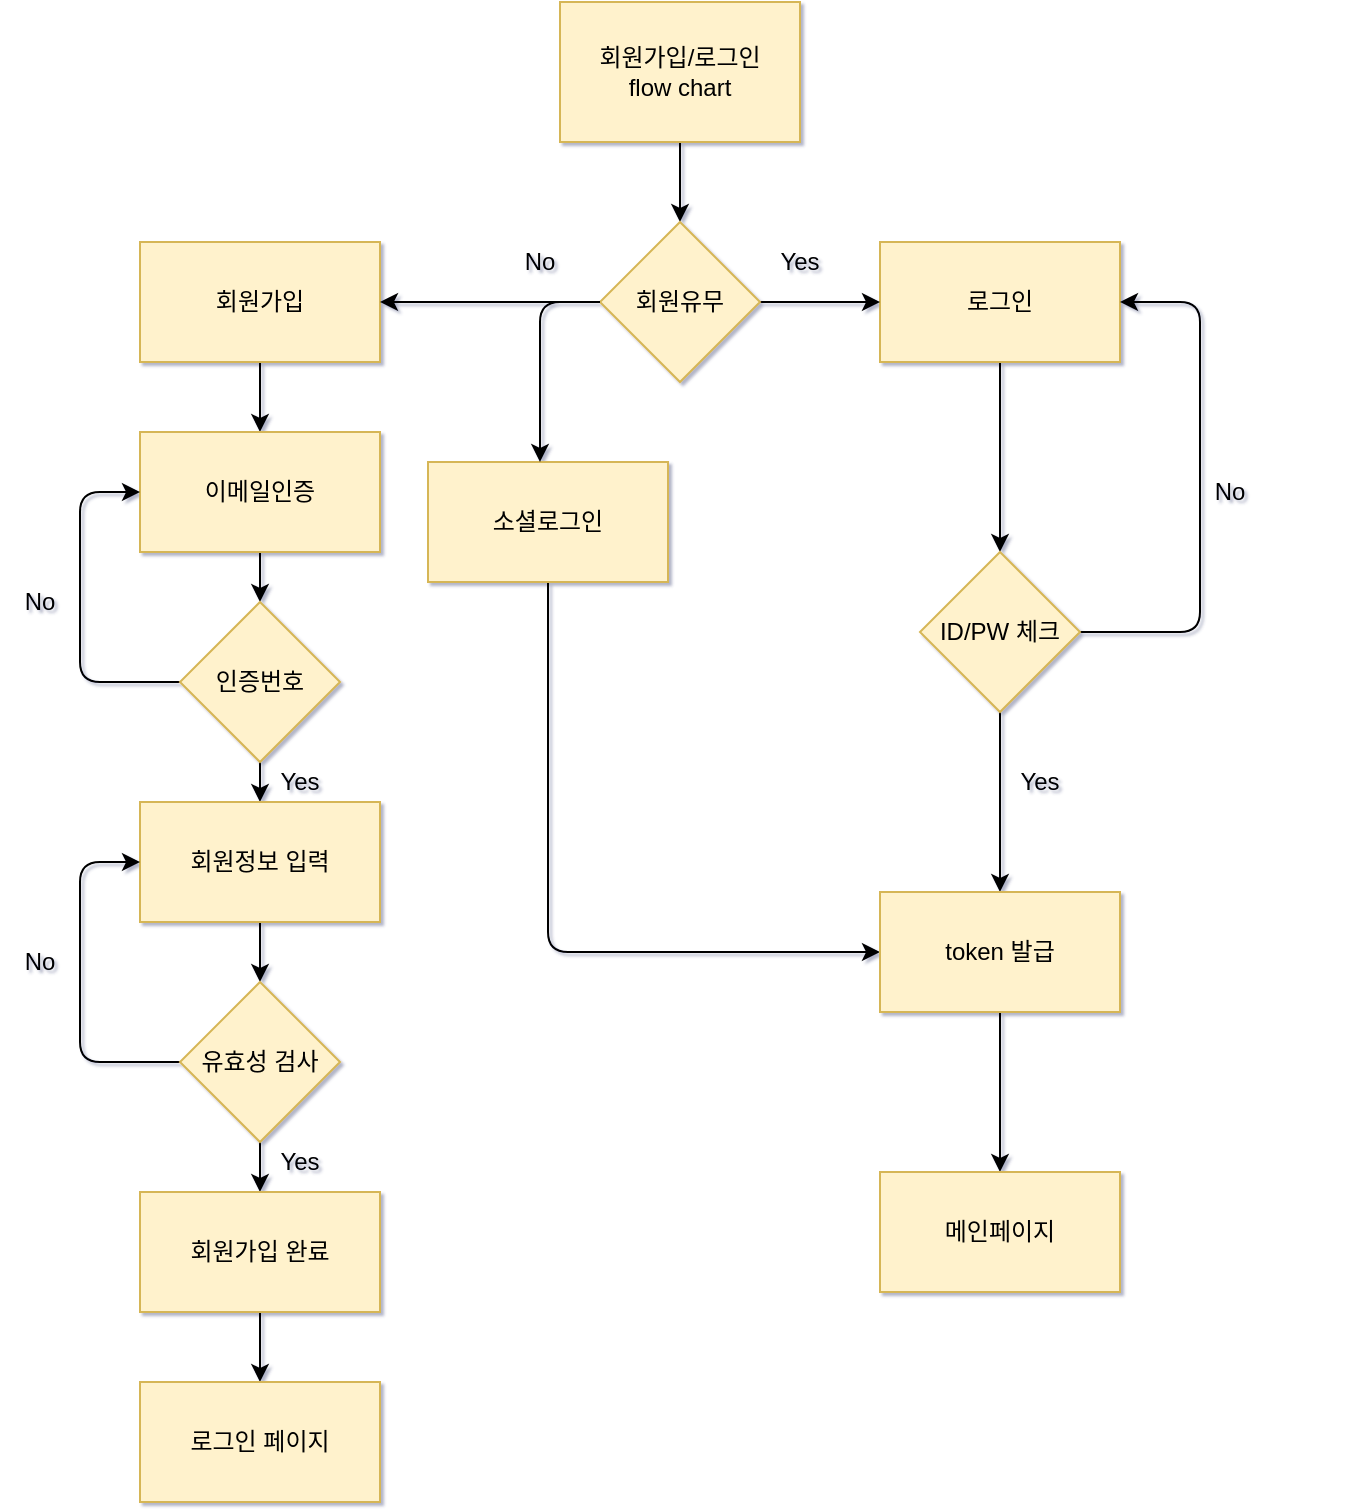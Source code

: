 <mxfile version="14.7.0" type="github">
  <diagram id="h5wG69jUnX-wgpqaN0SR" name="Page-1">
    <mxGraphModel dx="1422" dy="762" grid="0" gridSize="10" guides="1" tooltips="1" connect="1" arrows="1" fold="1" page="1" pageScale="1" pageWidth="827" pageHeight="1169" background="none" math="0" shadow="1">
      <root>
        <mxCell id="0" />
        <mxCell id="1" parent="0" />
        <mxCell id="7YHZf2KEgaN3K6T-sw89-8" value="" style="edgeStyle=orthogonalEdgeStyle;orthogonalLoop=1;jettySize=auto;html=1;" parent="1" source="7YHZf2KEgaN3K6T-sw89-1" target="7YHZf2KEgaN3K6T-sw89-7" edge="1">
          <mxGeometry relative="1" as="geometry" />
        </mxCell>
        <mxCell id="7YHZf2KEgaN3K6T-sw89-1" value="회원가입/로그인&lt;br&gt;flow chart" style="whiteSpace=wrap;html=1;fillColor=#fff2cc;strokeColor=#d6b656;" parent="1" vertex="1">
          <mxGeometry x="360" y="80" width="120" height="70" as="geometry" />
        </mxCell>
        <mxCell id="7YHZf2KEgaN3K6T-sw89-32" value="" style="edgeStyle=orthogonalEdgeStyle;orthogonalLoop=1;jettySize=auto;html=1;" parent="1" source="7YHZf2KEgaN3K6T-sw89-3" target="7YHZf2KEgaN3K6T-sw89-31" edge="1">
          <mxGeometry relative="1" as="geometry" />
        </mxCell>
        <mxCell id="7YHZf2KEgaN3K6T-sw89-3" value="회원가입" style="whiteSpace=wrap;html=1;fillColor=#fff2cc;strokeColor=#d6b656;" parent="1" vertex="1">
          <mxGeometry x="150" y="200" width="120" height="60" as="geometry" />
        </mxCell>
        <mxCell id="7YHZf2KEgaN3K6T-sw89-16" value="" style="edgeStyle=orthogonalEdgeStyle;orthogonalLoop=1;jettySize=auto;html=1;" parent="1" source="7YHZf2KEgaN3K6T-sw89-5" target="7YHZf2KEgaN3K6T-sw89-15" edge="1">
          <mxGeometry relative="1" as="geometry" />
        </mxCell>
        <mxCell id="7YHZf2KEgaN3K6T-sw89-5" value="로그인" style="whiteSpace=wrap;html=1;fillColor=#fff2cc;strokeColor=#d6b656;" parent="1" vertex="1">
          <mxGeometry x="520" y="200" width="120" height="60" as="geometry" />
        </mxCell>
        <mxCell id="7YHZf2KEgaN3K6T-sw89-9" value="" style="edgeStyle=orthogonalEdgeStyle;orthogonalLoop=1;jettySize=auto;html=1;" parent="1" source="7YHZf2KEgaN3K6T-sw89-7" target="7YHZf2KEgaN3K6T-sw89-3" edge="1">
          <mxGeometry relative="1" as="geometry">
            <Array as="points">
              <mxPoint x="330" y="230" />
              <mxPoint x="330" y="230" />
            </Array>
          </mxGeometry>
        </mxCell>
        <mxCell id="7YHZf2KEgaN3K6T-sw89-10" value="" style="edgeStyle=orthogonalEdgeStyle;orthogonalLoop=1;jettySize=auto;html=1;" parent="1" source="7YHZf2KEgaN3K6T-sw89-7" target="7YHZf2KEgaN3K6T-sw89-5" edge="1">
          <mxGeometry relative="1" as="geometry" />
        </mxCell>
        <mxCell id="7YHZf2KEgaN3K6T-sw89-7" value="회원유무" style="rhombus;whiteSpace=wrap;html=1;fillColor=#fff2cc;strokeColor=#d6b656;" parent="1" vertex="1">
          <mxGeometry x="380" y="190" width="80" height="80" as="geometry" />
        </mxCell>
        <mxCell id="7YHZf2KEgaN3K6T-sw89-28" style="edgeStyle=orthogonalEdgeStyle;orthogonalLoop=1;jettySize=auto;html=1;exitX=0.5;exitY=1;exitDx=0;exitDy=0;entryX=0;entryY=0.5;entryDx=0;entryDy=0;" parent="1" source="7YHZf2KEgaN3K6T-sw89-13" target="7YHZf2KEgaN3K6T-sw89-22" edge="1">
          <mxGeometry relative="1" as="geometry" />
        </mxCell>
        <mxCell id="7YHZf2KEgaN3K6T-sw89-13" value="소셜로그인" style="whiteSpace=wrap;html=1;fillColor=#fff2cc;strokeColor=#d6b656;" parent="1" vertex="1">
          <mxGeometry x="294" y="310" width="120" height="60" as="geometry" />
        </mxCell>
        <mxCell id="7YHZf2KEgaN3K6T-sw89-14" style="edgeStyle=orthogonalEdgeStyle;orthogonalLoop=1;jettySize=auto;html=1;exitX=0;exitY=0.5;exitDx=0;exitDy=0;" parent="1" source="7YHZf2KEgaN3K6T-sw89-7" target="7YHZf2KEgaN3K6T-sw89-13" edge="1">
          <mxGeometry relative="1" as="geometry">
            <mxPoint x="370" y="255" as="sourcePoint" />
            <mxPoint x="330" y="360" as="targetPoint" />
            <Array as="points">
              <mxPoint x="350" y="230" />
            </Array>
          </mxGeometry>
        </mxCell>
        <mxCell id="7YHZf2KEgaN3K6T-sw89-18" style="edgeStyle=orthogonalEdgeStyle;orthogonalLoop=1;jettySize=auto;html=1;exitX=0.5;exitY=0;exitDx=0;exitDy=0;entryX=1;entryY=0.5;entryDx=0;entryDy=0;" parent="1" source="7YHZf2KEgaN3K6T-sw89-15" target="7YHZf2KEgaN3K6T-sw89-5" edge="1">
          <mxGeometry relative="1" as="geometry">
            <Array as="points">
              <mxPoint x="680" y="395" />
              <mxPoint x="680" y="230" />
            </Array>
          </mxGeometry>
        </mxCell>
        <mxCell id="7YHZf2KEgaN3K6T-sw89-23" value="" style="edgeStyle=orthogonalEdgeStyle;orthogonalLoop=1;jettySize=auto;html=1;" parent="1" source="7YHZf2KEgaN3K6T-sw89-15" target="7YHZf2KEgaN3K6T-sw89-22" edge="1">
          <mxGeometry relative="1" as="geometry" />
        </mxCell>
        <mxCell id="7YHZf2KEgaN3K6T-sw89-15" value="ID/PW 체크" style="rhombus;whiteSpace=wrap;html=1;direction=south;fillColor=#fff2cc;strokeColor=#d6b656;" parent="1" vertex="1">
          <mxGeometry x="540" y="355" width="80" height="80" as="geometry" />
        </mxCell>
        <mxCell id="7YHZf2KEgaN3K6T-sw89-19" value="No" style="text;html=1;strokeColor=none;fillColor=none;align=center;verticalAlign=middle;whiteSpace=wrap;" parent="1" vertex="1">
          <mxGeometry x="640" y="315" width="110" height="20" as="geometry" />
        </mxCell>
        <mxCell id="7YHZf2KEgaN3K6T-sw89-27" value="" style="edgeStyle=orthogonalEdgeStyle;orthogonalLoop=1;jettySize=auto;html=1;" parent="1" source="7YHZf2KEgaN3K6T-sw89-22" target="7YHZf2KEgaN3K6T-sw89-26" edge="1">
          <mxGeometry relative="1" as="geometry" />
        </mxCell>
        <mxCell id="7YHZf2KEgaN3K6T-sw89-22" value="token 발급" style="whiteSpace=wrap;html=1;fillColor=#fff2cc;strokeColor=#d6b656;" parent="1" vertex="1">
          <mxGeometry x="520" y="525" width="120" height="60" as="geometry" />
        </mxCell>
        <mxCell id="7YHZf2KEgaN3K6T-sw89-24" value="Yes" style="text;html=1;strokeColor=none;fillColor=none;align=center;verticalAlign=middle;whiteSpace=wrap;" parent="1" vertex="1">
          <mxGeometry x="460" y="200" width="40" height="20" as="geometry" />
        </mxCell>
        <mxCell id="7YHZf2KEgaN3K6T-sw89-25" value="Yes" style="text;html=1;strokeColor=none;fillColor=none;align=center;verticalAlign=middle;whiteSpace=wrap;" parent="1" vertex="1">
          <mxGeometry x="580" y="460" width="40" height="20" as="geometry" />
        </mxCell>
        <mxCell id="7YHZf2KEgaN3K6T-sw89-26" value="메인페이지" style="whiteSpace=wrap;html=1;fillColor=#fff2cc;strokeColor=#d6b656;" parent="1" vertex="1">
          <mxGeometry x="520" y="665" width="120" height="60" as="geometry" />
        </mxCell>
        <mxCell id="7YHZf2KEgaN3K6T-sw89-30" value="No" style="text;html=1;strokeColor=none;fillColor=none;align=center;verticalAlign=middle;whiteSpace=wrap;" parent="1" vertex="1">
          <mxGeometry x="330" y="200" width="40" height="20" as="geometry" />
        </mxCell>
        <mxCell id="7YHZf2KEgaN3K6T-sw89-34" value="" style="edgeStyle=orthogonalEdgeStyle;orthogonalLoop=1;jettySize=auto;html=1;" parent="1" source="7YHZf2KEgaN3K6T-sw89-31" target="7YHZf2KEgaN3K6T-sw89-33" edge="1">
          <mxGeometry relative="1" as="geometry" />
        </mxCell>
        <mxCell id="7YHZf2KEgaN3K6T-sw89-31" value="이메일인증" style="whiteSpace=wrap;html=1;fillColor=#fff2cc;strokeColor=#d6b656;" parent="1" vertex="1">
          <mxGeometry x="150" y="295" width="120" height="60" as="geometry" />
        </mxCell>
        <mxCell id="7YHZf2KEgaN3K6T-sw89-35" style="edgeStyle=orthogonalEdgeStyle;orthogonalLoop=1;jettySize=auto;html=1;exitX=0;exitY=0.5;exitDx=0;exitDy=0;entryX=0;entryY=0.5;entryDx=0;entryDy=0;" parent="1" source="7YHZf2KEgaN3K6T-sw89-33" target="7YHZf2KEgaN3K6T-sw89-31" edge="1">
          <mxGeometry relative="1" as="geometry">
            <Array as="points">
              <mxPoint x="120" y="420" />
              <mxPoint x="120" y="325" />
            </Array>
          </mxGeometry>
        </mxCell>
        <mxCell id="7YHZf2KEgaN3K6T-sw89-40" value="" style="edgeStyle=orthogonalEdgeStyle;orthogonalLoop=1;jettySize=auto;html=1;" parent="1" source="7YHZf2KEgaN3K6T-sw89-33" target="7YHZf2KEgaN3K6T-sw89-39" edge="1">
          <mxGeometry relative="1" as="geometry" />
        </mxCell>
        <mxCell id="7YHZf2KEgaN3K6T-sw89-33" value="인증번호" style="rhombus;whiteSpace=wrap;html=1;fillColor=#fff2cc;strokeColor=#d6b656;" parent="1" vertex="1">
          <mxGeometry x="170" y="380" width="80" height="80" as="geometry" />
        </mxCell>
        <mxCell id="7YHZf2KEgaN3K6T-sw89-36" value="No" style="text;html=1;strokeColor=none;fillColor=none;align=center;verticalAlign=middle;whiteSpace=wrap;" parent="1" vertex="1">
          <mxGeometry x="80" y="370" width="40" height="20" as="geometry" />
        </mxCell>
        <mxCell id="7YHZf2KEgaN3K6T-sw89-42" value="" style="edgeStyle=orthogonalEdgeStyle;orthogonalLoop=1;jettySize=auto;html=1;" parent="1" source="7YHZf2KEgaN3K6T-sw89-39" target="7YHZf2KEgaN3K6T-sw89-41" edge="1">
          <mxGeometry relative="1" as="geometry" />
        </mxCell>
        <mxCell id="7YHZf2KEgaN3K6T-sw89-39" value="회원정보 입력" style="whiteSpace=wrap;html=1;fillColor=#fff2cc;strokeColor=#d6b656;" parent="1" vertex="1">
          <mxGeometry x="150" y="480" width="120" height="60" as="geometry" />
        </mxCell>
        <mxCell id="7YHZf2KEgaN3K6T-sw89-43" style="edgeStyle=orthogonalEdgeStyle;orthogonalLoop=1;jettySize=auto;html=1;exitX=0;exitY=0.5;exitDx=0;exitDy=0;entryX=0;entryY=0.5;entryDx=0;entryDy=0;" parent="1" source="7YHZf2KEgaN3K6T-sw89-41" target="7YHZf2KEgaN3K6T-sw89-39" edge="1">
          <mxGeometry relative="1" as="geometry">
            <Array as="points">
              <mxPoint x="120" y="610" />
              <mxPoint x="120" y="510" />
            </Array>
          </mxGeometry>
        </mxCell>
        <mxCell id="7YHZf2KEgaN3K6T-sw89-47" value="" style="edgeStyle=orthogonalEdgeStyle;orthogonalLoop=1;jettySize=auto;html=1;" parent="1" source="7YHZf2KEgaN3K6T-sw89-41" target="7YHZf2KEgaN3K6T-sw89-46" edge="1">
          <mxGeometry relative="1" as="geometry" />
        </mxCell>
        <mxCell id="7YHZf2KEgaN3K6T-sw89-41" value="유효성 검사" style="rhombus;whiteSpace=wrap;html=1;fillColor=#fff2cc;strokeColor=#d6b656;" parent="1" vertex="1">
          <mxGeometry x="170" y="570" width="80" height="80" as="geometry" />
        </mxCell>
        <mxCell id="7YHZf2KEgaN3K6T-sw89-44" value="No" style="text;html=1;strokeColor=none;fillColor=none;align=center;verticalAlign=middle;whiteSpace=wrap;" parent="1" vertex="1">
          <mxGeometry x="80" y="550" width="40" height="20" as="geometry" />
        </mxCell>
        <mxCell id="7YHZf2KEgaN3K6T-sw89-49" value="" style="edgeStyle=orthogonalEdgeStyle;orthogonalLoop=1;jettySize=auto;html=1;" parent="1" source="7YHZf2KEgaN3K6T-sw89-46" target="7YHZf2KEgaN3K6T-sw89-48" edge="1">
          <mxGeometry relative="1" as="geometry" />
        </mxCell>
        <mxCell id="7YHZf2KEgaN3K6T-sw89-46" value="회원가입 완료" style="whiteSpace=wrap;html=1;fillColor=#fff2cc;strokeColor=#d6b656;" parent="1" vertex="1">
          <mxGeometry x="150" y="675" width="120" height="60" as="geometry" />
        </mxCell>
        <mxCell id="7YHZf2KEgaN3K6T-sw89-48" value="로그인 페이지" style="whiteSpace=wrap;html=1;fillColor=#fff2cc;strokeColor=#d6b656;" parent="1" vertex="1">
          <mxGeometry x="150" y="770" width="120" height="60" as="geometry" />
        </mxCell>
        <mxCell id="7YHZf2KEgaN3K6T-sw89-50" value="Yes" style="text;html=1;strokeColor=none;fillColor=none;align=center;verticalAlign=middle;whiteSpace=wrap;" parent="1" vertex="1">
          <mxGeometry x="210" y="460" width="40" height="20" as="geometry" />
        </mxCell>
        <mxCell id="7YHZf2KEgaN3K6T-sw89-51" value="Yes" style="text;html=1;strokeColor=none;fillColor=none;align=center;verticalAlign=middle;whiteSpace=wrap;" parent="1" vertex="1">
          <mxGeometry x="210" y="650" width="40" height="20" as="geometry" />
        </mxCell>
      </root>
    </mxGraphModel>
  </diagram>
</mxfile>
